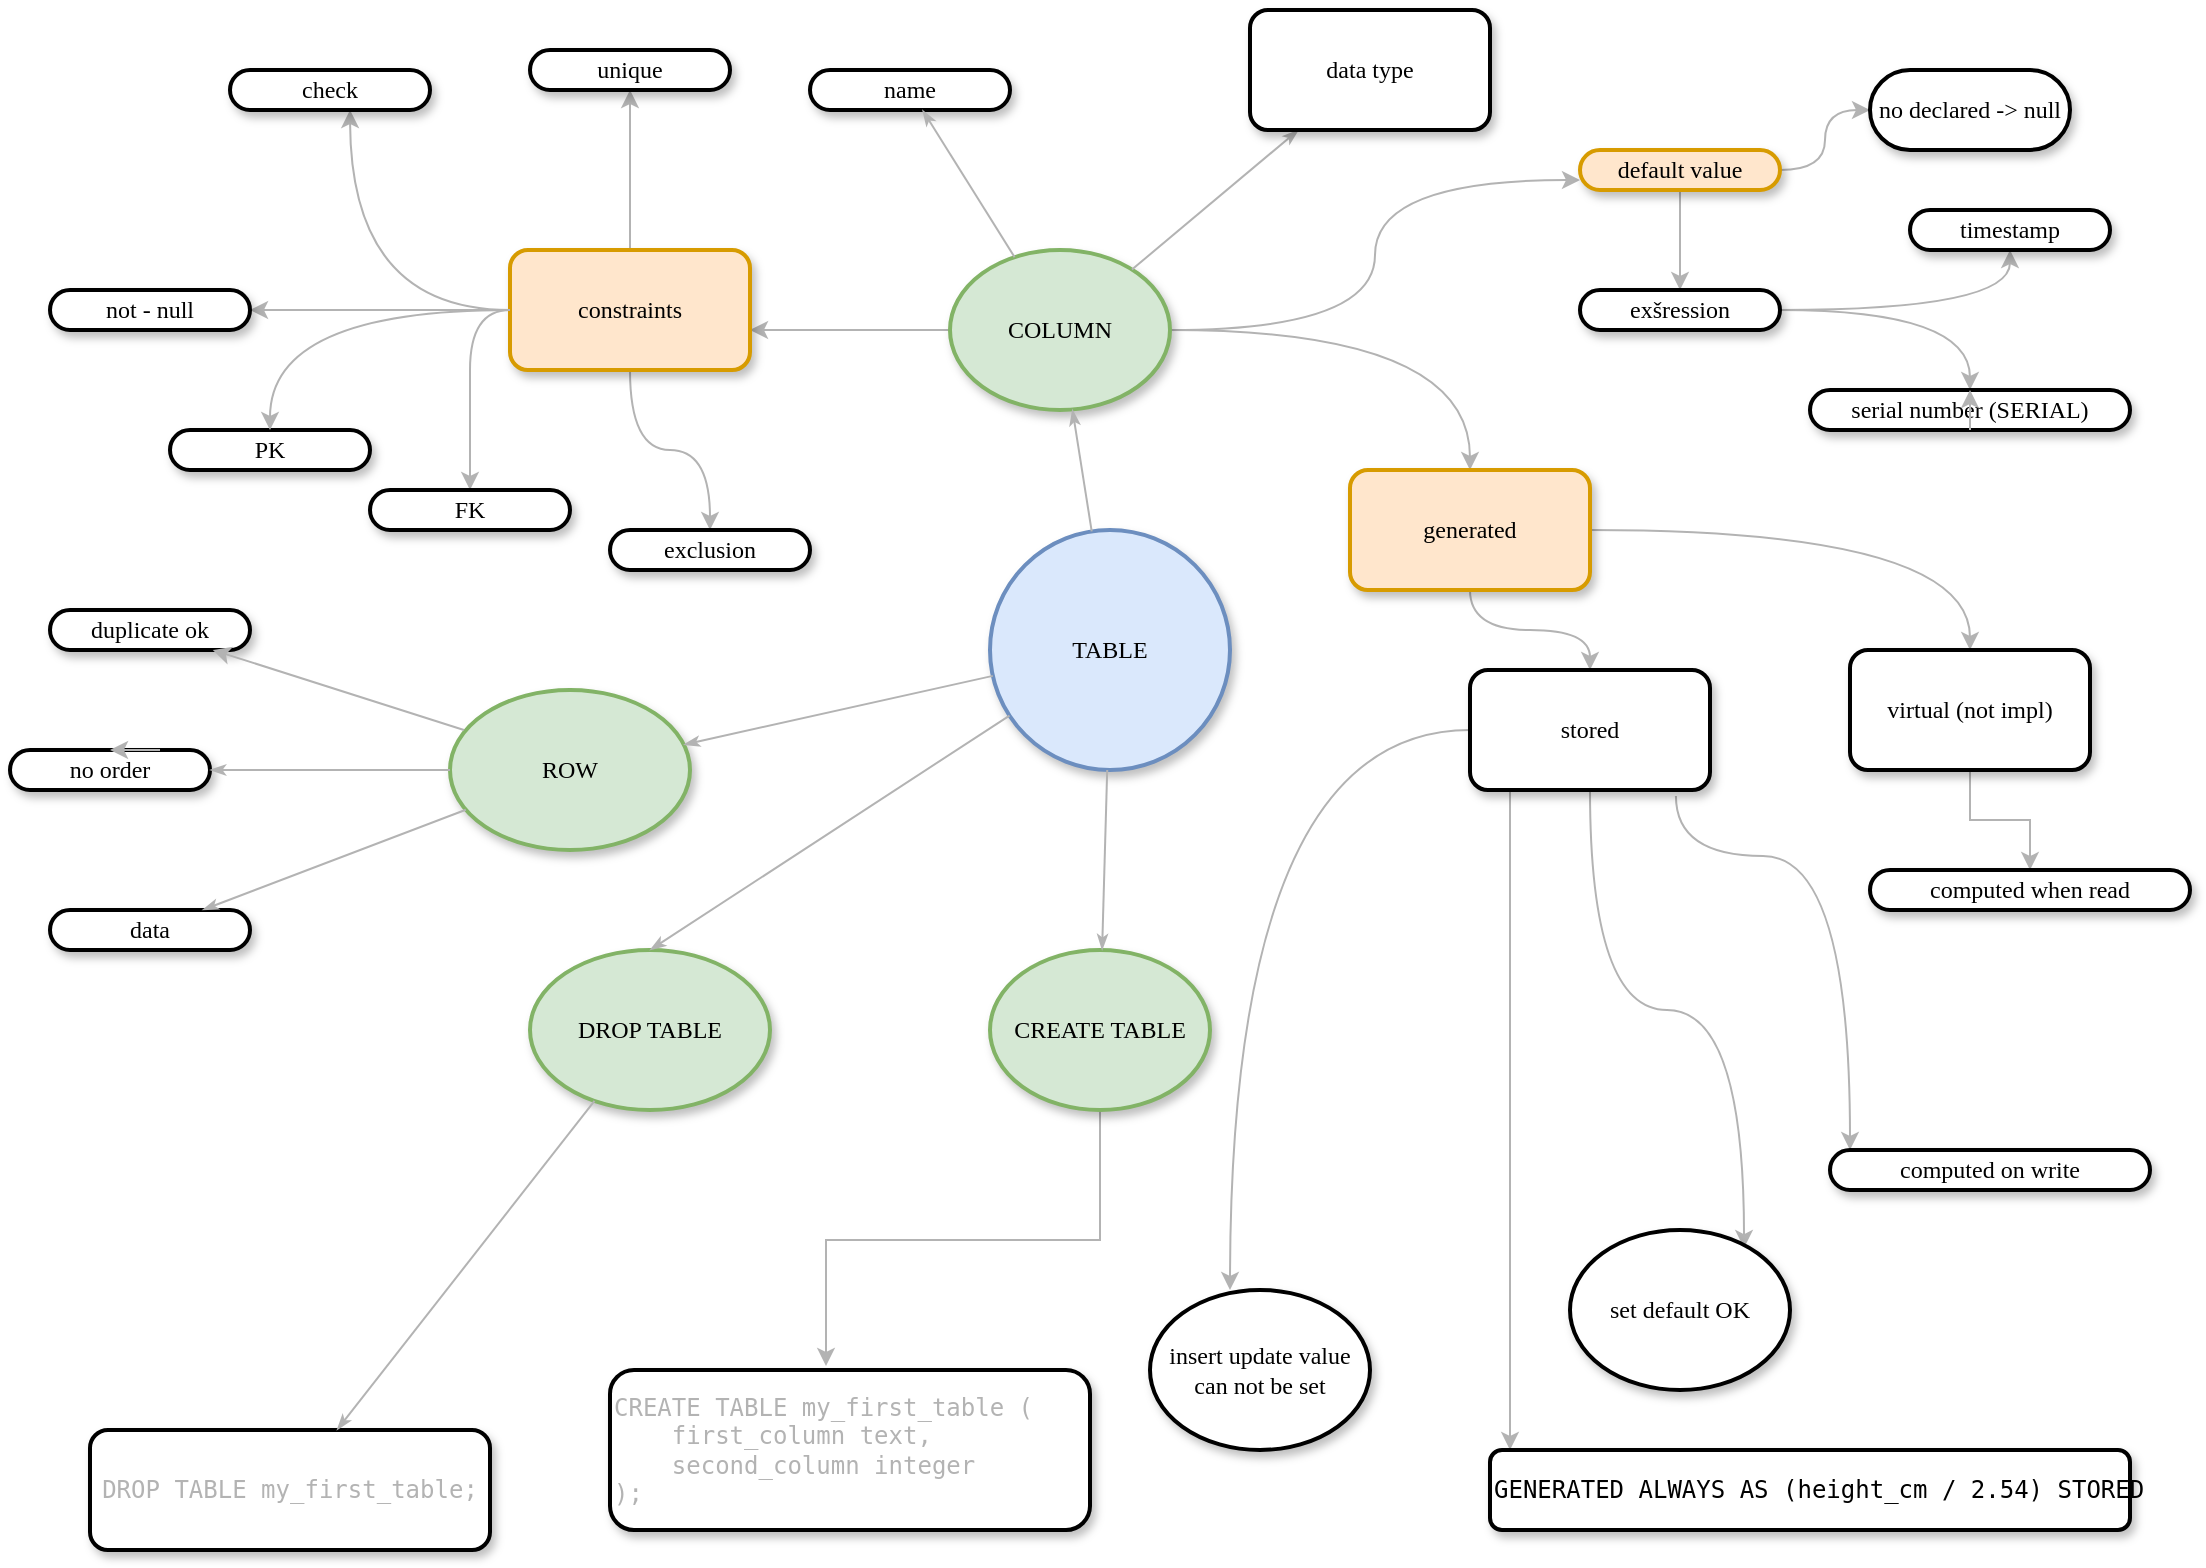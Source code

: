 <mxfile version="20.4.0" type="device"><diagram name="Page-1" id="ad52d381-51e7-2e0d-a935-2d0ddd2fd229"><mxGraphModel dx="3528" dy="2228" grid="1" gridSize="10" guides="1" tooltips="1" connect="1" arrows="1" fold="1" page="1" pageScale="1" pageWidth="1100" pageHeight="850" background="none" math="0" shadow="0"><root><mxCell id="0"/><mxCell id="1" parent="0"/><mxCell id="6MlzJtgjq8kAJEFCpn7V-14" style="edgeStyle=orthogonalEdgeStyle;orthogonalLoop=1;jettySize=auto;html=1;labelBackgroundColor=none;strokeColor=none;fontColor=none;jumpStyle=none;endArrow=classicThin;fontSize=12;fontFamily=Verdana;startArrow=none;startFill=0;startSize=5;endFill=1;endSize=5;strokeWidth=1;shadow=0;sketch=0;rounded=0;" edge="1" parent="1" source="2c924340bb9dbf6c-2" target="6MlzJtgjq8kAJEFCpn7V-13"><mxGeometry relative="1" as="geometry"><Array as="points"><mxPoint x="170" y="160"/></Array></mxGeometry></mxCell><mxCell id="2c924340bb9dbf6c-1" value="data" style="whiteSpace=wrap;html=1;rounded=1;shadow=1;comic=0;labelBackgroundColor=none;strokeWidth=2;fontFamily=Verdana;fontSize=12;align=center;arcSize=50;" parent="1" vertex="1"><mxGeometry x="20" y="450" width="100" height="20" as="geometry"/></mxCell><mxCell id="2c924340bb9dbf6c-2" value="ROW" style="ellipse;whiteSpace=wrap;html=1;rounded=1;shadow=1;comic=0;labelBackgroundColor=none;strokeWidth=2;fontFamily=Verdana;fontSize=12;align=center;fillColor=#d5e8d4;strokeColor=#82b366;" parent="1" vertex="1"><mxGeometry x="220" y="340" width="120" height="80" as="geometry"/></mxCell><mxCell id="6MlzJtgjq8kAJEFCpn7V-20" style="edgeStyle=orthogonalEdgeStyle;sketch=0;jumpStyle=none;orthogonalLoop=1;jettySize=auto;html=1;shadow=0;labelBackgroundColor=none;strokeColor=#B3B3B3;fontColor=#B3B3B3;curved=1;entryX=0;entryY=0.75;entryDx=0;entryDy=0;" edge="1" parent="1" source="2c924340bb9dbf6c-3" target="6MlzJtgjq8kAJEFCpn7V-19"><mxGeometry relative="1" as="geometry"><mxPoint x="780" y="80" as="targetPoint"/></mxGeometry></mxCell><mxCell id="6MlzJtgjq8kAJEFCpn7V-29" style="edgeStyle=orthogonalEdgeStyle;sketch=0;jumpStyle=none;orthogonalLoop=1;jettySize=auto;html=1;shadow=0;labelBackgroundColor=none;strokeColor=#B3B3B3;fontColor=#B3B3B3;curved=1;" edge="1" parent="1" source="2c924340bb9dbf6c-3" target="6MlzJtgjq8kAJEFCpn7V-30"><mxGeometry relative="1" as="geometry"><mxPoint x="705" y="280" as="targetPoint"/></mxGeometry></mxCell><mxCell id="6MlzJtgjq8kAJEFCpn7V-76" style="edgeStyle=orthogonalEdgeStyle;curved=1;sketch=0;jumpStyle=none;orthogonalLoop=1;jettySize=auto;html=1;shadow=0;labelBackgroundColor=none;strokeColor=#B3B3B3;fontColor=#B3B3B3;" edge="1" parent="1" source="2c924340bb9dbf6c-3"><mxGeometry relative="1" as="geometry"><mxPoint x="370" y="160" as="targetPoint"/></mxGeometry></mxCell><mxCell id="2c924340bb9dbf6c-3" value="COLUMN" style="ellipse;whiteSpace=wrap;html=1;rounded=1;shadow=1;comic=0;labelBackgroundColor=none;strokeWidth=2;fontFamily=Verdana;fontSize=12;align=center;fillColor=#d5e8d4;strokeColor=#82b366;" parent="1" vertex="1"><mxGeometry x="470" y="120" width="110" height="80" as="geometry"/></mxCell><mxCell id="2c924340bb9dbf6c-4" value="TABLE" style="ellipse;whiteSpace=wrap;html=1;rounded=1;shadow=1;comic=0;labelBackgroundColor=none;strokeWidth=2;fontFamily=Verdana;fontSize=12;align=center;fillColor=#dae8fc;strokeColor=#6c8ebf;" parent="1" vertex="1"><mxGeometry x="490" y="260" width="120" height="120" as="geometry"/></mxCell><mxCell id="6MlzJtgjq8kAJEFCpn7V-17" style="edgeStyle=orthogonalEdgeStyle;rounded=0;sketch=0;jumpStyle=none;orthogonalLoop=1;jettySize=auto;html=1;shadow=0;labelBackgroundColor=none;strokeColor=#B3B3B3;fontColor=#B3B3B3;entryX=0.45;entryY=-0.025;entryDx=0;entryDy=0;entryPerimeter=0;" edge="1" parent="1" source="2c924340bb9dbf6c-5" target="2c924340bb9dbf6c-51"><mxGeometry relative="1" as="geometry"><mxPoint x="835" y="670" as="targetPoint"/></mxGeometry></mxCell><mxCell id="2c924340bb9dbf6c-5" value="CREATE TABLE " style="ellipse;whiteSpace=wrap;html=1;rounded=1;shadow=1;comic=0;labelBackgroundColor=none;strokeWidth=2;fontFamily=Verdana;fontSize=12;align=center;fillColor=#d5e8d4;strokeColor=#82b366;" parent="1" vertex="1"><mxGeometry x="490" y="470" width="110" height="80" as="geometry"/></mxCell><mxCell id="2c924340bb9dbf6c-7" value="DROP TABLE" style="ellipse;whiteSpace=wrap;html=1;rounded=1;shadow=1;comic=0;labelBackgroundColor=none;strokeWidth=2;fontFamily=Verdana;fontSize=12;align=center;fillColor=#d5e8d4;strokeColor=#82b366;" parent="1" vertex="1"><mxGeometry x="260" y="470" width="120" height="80" as="geometry"/></mxCell><mxCell id="2c924340bb9dbf6c-10" value="no order" style="whiteSpace=wrap;html=1;rounded=1;shadow=1;comic=0;labelBackgroundColor=none;strokeWidth=2;fontFamily=Verdana;fontSize=12;align=center;arcSize=50;" parent="1" vertex="1"><mxGeometry y="370" width="100" height="20" as="geometry"/></mxCell><mxCell id="2c924340bb9dbf6c-11" value="name" style="whiteSpace=wrap;html=1;rounded=1;shadow=1;comic=0;labelBackgroundColor=none;strokeWidth=2;fontFamily=Verdana;fontSize=12;align=center;arcSize=50;" parent="1" vertex="1"><mxGeometry x="400" y="30" width="100" height="20" as="geometry"/></mxCell><mxCell id="2c924340bb9dbf6c-26" value="&lt;pre class=&quot;programlisting&quot;&gt;DROP TABLE my_first_table;&lt;/pre&gt;" style="rounded=1;whiteSpace=wrap;html=1;shadow=1;comic=0;labelBackgroundColor=none;strokeWidth=2;fontFamily=Verdana;fontSize=12;align=center;fontColor=#B3B3B3;" parent="1" vertex="1"><mxGeometry x="40" y="710" width="200" height="60" as="geometry"/></mxCell><mxCell id="2c924340bb9dbf6c-27" value="relation" style="edgeStyle=none;rounded=1;html=1;labelBackgroundColor=none;startArrow=none;startFill=0;startSize=5;endArrow=classicThin;endFill=1;endSize=5;jettySize=auto;orthogonalLoop=1;strokeColor=#B3B3B3;strokeWidth=1;fontFamily=Verdana;fontSize=12;fontColor=none;noLabel=1;" parent="1" source="2c924340bb9dbf6c-2" target="2c924340bb9dbf6c-10" edge="1"><mxGeometry relative="1" as="geometry"/></mxCell><mxCell id="2c924340bb9dbf6c-28" value="relation" style="edgeStyle=none;rounded=1;html=1;labelBackgroundColor=none;startArrow=none;startFill=0;startSize=5;endArrow=classicThin;endFill=1;endSize=5;jettySize=auto;orthogonalLoop=1;strokeColor=#B3B3B3;strokeWidth=1;fontFamily=Verdana;fontSize=12;fontColor=none;noLabel=1;" parent="1" source="2c924340bb9dbf6c-2" target="2c924340bb9dbf6c-1" edge="1"><mxGeometry relative="1" as="geometry"/></mxCell><mxCell id="2c924340bb9dbf6c-31" value="relation" style="edgeStyle=none;rounded=1;html=1;labelBackgroundColor=none;startArrow=none;startFill=0;startSize=5;endArrow=classicThin;endFill=1;endSize=5;jettySize=auto;orthogonalLoop=1;strokeColor=#B3B3B3;strokeWidth=1;fontFamily=Verdana;fontSize=12;fontColor=none;noLabel=1;" parent="1" source="2c924340bb9dbf6c-4" target="2c924340bb9dbf6c-2" edge="1"><mxGeometry relative="1" as="geometry"/></mxCell><mxCell id="2c924340bb9dbf6c-32" value="relation" style="edgeStyle=none;rounded=1;html=1;labelBackgroundColor=none;startArrow=none;startFill=0;startSize=5;endArrow=classicThin;endFill=1;endSize=5;jettySize=auto;orthogonalLoop=1;strokeColor=#B3B3B3;strokeWidth=1;fontFamily=Verdana;fontSize=12;fontColor=none;noLabel=1;" parent="1" source="2c924340bb9dbf6c-4" target="2c924340bb9dbf6c-3" edge="1"><mxGeometry relative="1" as="geometry"/></mxCell><mxCell id="2c924340bb9dbf6c-33" value="relation" style="edgeStyle=none;rounded=1;html=1;labelBackgroundColor=none;startArrow=none;startFill=0;startSize=5;endArrow=classicThin;endFill=1;endSize=5;jettySize=auto;orthogonalLoop=1;strokeColor=#B3B3B3;strokeWidth=1;fontFamily=Verdana;fontSize=12;fontColor=none;noLabel=1;" parent="1" source="2c924340bb9dbf6c-4" target="2c924340bb9dbf6c-5" edge="1"><mxGeometry relative="1" as="geometry"/></mxCell><mxCell id="2c924340bb9dbf6c-45" value="relation" style="edgeStyle=none;rounded=1;html=1;labelBackgroundColor=none;startArrow=none;startFill=0;startSize=5;endArrow=classicThin;endFill=1;endSize=5;jettySize=auto;orthogonalLoop=1;strokeColor=#B3B3B3;strokeWidth=1;fontFamily=Verdana;fontSize=12;fontColor=none;noLabel=1;" parent="1" source="2c924340bb9dbf6c-3" target="6MlzJtgjq8kAJEFCpn7V-2" edge="1"><mxGeometry relative="1" as="geometry"><mxPoint x="701" y="40" as="targetPoint"/></mxGeometry></mxCell><mxCell id="2c924340bb9dbf6c-46" value="relation" style="edgeStyle=none;rounded=1;html=1;labelBackgroundColor=none;startArrow=none;startFill=0;startSize=5;endArrow=classicThin;endFill=1;endSize=5;jettySize=auto;orthogonalLoop=1;strokeColor=#B3B3B3;strokeWidth=1;fontFamily=Verdana;fontSize=12;fontColor=none;noLabel=1;" parent="1" source="2c924340bb9dbf6c-3" target="2c924340bb9dbf6c-11" edge="1"><mxGeometry relative="1" as="geometry"/></mxCell><mxCell id="2c924340bb9dbf6c-47" value="relation" style="edgeStyle=none;rounded=1;html=1;labelBackgroundColor=none;startArrow=none;startFill=0;startSize=5;endArrow=classicThin;endFill=1;endSize=5;jettySize=auto;orthogonalLoop=1;strokeColor=#B3B3B3;strokeWidth=1;fontFamily=Verdana;fontSize=12;fontColor=none;noLabel=1;" parent="1" source="2c924340bb9dbf6c-7" target="2c924340bb9dbf6c-26" edge="1"><mxGeometry relative="1" as="geometry"/></mxCell><mxCell id="2c924340bb9dbf6c-51" value="&lt;pre class=&quot;programlisting&quot;&gt;CREATE TABLE my_first_table (&lt;br&gt;    first_column text,&lt;br&gt;    second_column integer&lt;br&gt;);&lt;/pre&gt;" style="rounded=1;whiteSpace=wrap;html=1;shadow=1;comic=0;labelBackgroundColor=none;strokeWidth=2;fontFamily=Verdana;fontSize=12;align=left;fontColor=#B3B3B3;" parent="1" vertex="1"><mxGeometry x="300" y="680" width="240" height="80" as="geometry"/></mxCell><mxCell id="2c924340bb9dbf6c-76" value="relation" style="edgeStyle=none;rounded=1;html=1;labelBackgroundColor=none;startArrow=none;startFill=0;startSize=5;endArrow=classicThin;endFill=1;endSize=5;jettySize=auto;orthogonalLoop=1;strokeColor=#B3B3B3;strokeWidth=1;fontFamily=Verdana;fontSize=12;entryX=0.5;entryY=0;entryDx=0;entryDy=0;fontColor=none;noLabel=1;" parent="1" source="2c924340bb9dbf6c-4" target="2c924340bb9dbf6c-7" edge="1"><mxGeometry relative="1" as="geometry"><mxPoint x="472.381" y="415" as="targetPoint"/></mxGeometry></mxCell><mxCell id="6MlzJtgjq8kAJEFCpn7V-2" value="data type" style="rounded=1;whiteSpace=wrap;html=1;shadow=1;comic=0;labelBackgroundColor=none;strokeWidth=2;fontFamily=Verdana;fontSize=12;align=center;" vertex="1" parent="1"><mxGeometry x="620" width="120" height="60" as="geometry"/></mxCell><mxCell id="6MlzJtgjq8kAJEFCpn7V-13" value="duplicate ok" style="whiteSpace=wrap;html=1;rounded=1;shadow=1;comic=0;labelBackgroundColor=none;strokeWidth=2;fontFamily=Verdana;fontSize=12;align=center;arcSize=50;" vertex="1" parent="1"><mxGeometry x="20" y="300" width="100" height="20" as="geometry"/></mxCell><mxCell id="6MlzJtgjq8kAJEFCpn7V-15" value="" style="endArrow=classic;html=1;rounded=0;shadow=0;labelBackgroundColor=none;sketch=0;strokeColor=#B3B3B3;fontColor=none;jumpStyle=none;exitX=0.058;exitY=0.25;exitDx=0;exitDy=0;exitPerimeter=0;" edge="1" parent="1" source="2c924340bb9dbf6c-2" target="6MlzJtgjq8kAJEFCpn7V-13"><mxGeometry width="50" height="50" relative="1" as="geometry"><mxPoint x="200" y="140" as="sourcePoint"/><mxPoint x="250" y="90" as="targetPoint"/></mxGeometry></mxCell><mxCell id="6MlzJtgjq8kAJEFCpn7V-22" value="" style="edgeStyle=orthogonalEdgeStyle;sketch=0;jumpStyle=none;orthogonalLoop=1;jettySize=auto;html=1;shadow=0;labelBackgroundColor=none;strokeColor=#B3B3B3;fontColor=#B3B3B3;curved=1;" edge="1" parent="1" source="6MlzJtgjq8kAJEFCpn7V-19" target="6MlzJtgjq8kAJEFCpn7V-21"><mxGeometry relative="1" as="geometry"/></mxCell><mxCell id="6MlzJtgjq8kAJEFCpn7V-24" value="" style="edgeStyle=orthogonalEdgeStyle;rounded=0;sketch=0;jumpStyle=none;orthogonalLoop=1;jettySize=auto;html=1;shadow=0;labelBackgroundColor=none;strokeColor=#B3B3B3;fontColor=#B3B3B3;" edge="1" parent="1" source="6MlzJtgjq8kAJEFCpn7V-19" target="6MlzJtgjq8kAJEFCpn7V-23"><mxGeometry relative="1" as="geometry"/></mxCell><mxCell id="6MlzJtgjq8kAJEFCpn7V-19" value="default value" style="whiteSpace=wrap;html=1;rounded=1;shadow=1;comic=0;labelBackgroundColor=none;strokeWidth=2;fontFamily=Verdana;fontSize=12;align=center;arcSize=50;fillColor=#ffe6cc;strokeColor=#d79b00;" vertex="1" parent="1"><mxGeometry x="785" y="70" width="100" height="20" as="geometry"/></mxCell><mxCell id="6MlzJtgjq8kAJEFCpn7V-21" value="no declared -&amp;gt; null" style="whiteSpace=wrap;html=1;rounded=1;shadow=1;comic=0;labelBackgroundColor=none;strokeWidth=2;fontFamily=Verdana;fontSize=12;align=center;arcSize=50;" vertex="1" parent="1"><mxGeometry x="930" y="30" width="100" height="40" as="geometry"/></mxCell><mxCell id="6MlzJtgjq8kAJEFCpn7V-26" value="" style="edgeStyle=orthogonalEdgeStyle;sketch=0;jumpStyle=none;orthogonalLoop=1;jettySize=auto;html=1;shadow=0;labelBackgroundColor=none;strokeColor=#B3B3B3;fontColor=#B3B3B3;curved=1;" edge="1" parent="1" source="6MlzJtgjq8kAJEFCpn7V-23" target="6MlzJtgjq8kAJEFCpn7V-25"><mxGeometry relative="1" as="geometry"/></mxCell><mxCell id="6MlzJtgjq8kAJEFCpn7V-28" value="" style="edgeStyle=orthogonalEdgeStyle;sketch=0;jumpStyle=none;orthogonalLoop=1;jettySize=auto;html=1;shadow=0;labelBackgroundColor=none;strokeColor=#B3B3B3;fontColor=#B3B3B3;curved=1;" edge="1" parent="1" source="6MlzJtgjq8kAJEFCpn7V-23" target="6MlzJtgjq8kAJEFCpn7V-27"><mxGeometry relative="1" as="geometry"/></mxCell><mxCell id="6MlzJtgjq8kAJEFCpn7V-23" value="&lt;div&gt;exšression&lt;/div&gt;" style="whiteSpace=wrap;html=1;rounded=1;shadow=1;comic=0;labelBackgroundColor=none;strokeWidth=2;fontFamily=Verdana;fontSize=12;align=center;arcSize=50;" vertex="1" parent="1"><mxGeometry x="785" y="140" width="100" height="20" as="geometry"/></mxCell><mxCell id="6MlzJtgjq8kAJEFCpn7V-25" value="timestamp" style="whiteSpace=wrap;html=1;rounded=1;shadow=1;comic=0;labelBackgroundColor=none;strokeWidth=2;fontFamily=Verdana;fontSize=12;align=center;arcSize=50;" vertex="1" parent="1"><mxGeometry x="950" y="100" width="100" height="20" as="geometry"/></mxCell><mxCell id="6MlzJtgjq8kAJEFCpn7V-27" value="serial number (SERIAL)" style="whiteSpace=wrap;html=1;rounded=1;shadow=1;comic=0;labelBackgroundColor=none;strokeWidth=2;fontFamily=Verdana;fontSize=12;align=center;arcSize=50;" vertex="1" parent="1"><mxGeometry x="900" y="190" width="160" height="20" as="geometry"/></mxCell><mxCell id="6MlzJtgjq8kAJEFCpn7V-32" value="" style="edgeStyle=orthogonalEdgeStyle;sketch=0;jumpStyle=none;orthogonalLoop=1;jettySize=auto;html=1;shadow=0;labelBackgroundColor=none;strokeColor=#B3B3B3;fontColor=#B3B3B3;curved=1;" edge="1" parent="1" source="6MlzJtgjq8kAJEFCpn7V-30" target="6MlzJtgjq8kAJEFCpn7V-31"><mxGeometry relative="1" as="geometry"/></mxCell><mxCell id="6MlzJtgjq8kAJEFCpn7V-36" value="" style="edgeStyle=orthogonalEdgeStyle;sketch=0;jumpStyle=none;orthogonalLoop=1;jettySize=auto;html=1;shadow=0;labelBackgroundColor=none;strokeColor=#B3B3B3;fontColor=#B3B3B3;curved=1;" edge="1" parent="1" source="6MlzJtgjq8kAJEFCpn7V-30" target="6MlzJtgjq8kAJEFCpn7V-35"><mxGeometry relative="1" as="geometry"/></mxCell><mxCell id="6MlzJtgjq8kAJEFCpn7V-30" value="generated " style="rounded=1;whiteSpace=wrap;html=1;shadow=1;comic=0;labelBackgroundColor=none;strokeWidth=2;fontFamily=Verdana;fontSize=12;align=center;fillColor=#ffe6cc;strokeColor=#d79b00;" vertex="1" parent="1"><mxGeometry x="670" y="230" width="120" height="60" as="geometry"/></mxCell><mxCell id="6MlzJtgjq8kAJEFCpn7V-43" value="" style="edgeStyle=orthogonalEdgeStyle;rounded=0;sketch=0;jumpStyle=none;orthogonalLoop=1;jettySize=auto;html=1;shadow=0;labelBackgroundColor=none;strokeColor=#B3B3B3;fontColor=#B3B3B3;entryX=0.5;entryY=0;entryDx=0;entryDy=0;" edge="1" parent="1" source="6MlzJtgjq8kAJEFCpn7V-31" target="6MlzJtgjq8kAJEFCpn7V-41"><mxGeometry relative="1" as="geometry"><mxPoint x="1040" y="360" as="targetPoint"/></mxGeometry></mxCell><mxCell id="6MlzJtgjq8kAJEFCpn7V-53" style="edgeStyle=orthogonalEdgeStyle;sketch=0;jumpStyle=none;orthogonalLoop=1;jettySize=auto;html=1;shadow=0;labelBackgroundColor=none;strokeColor=#B3B3B3;fontColor=#B3B3B3;curved=1;startArrow=none;exitX=0.858;exitY=1.05;exitDx=0;exitDy=0;exitPerimeter=0;" edge="1" parent="1" source="6MlzJtgjq8kAJEFCpn7V-35" target="6MlzJtgjq8kAJEFCpn7V-49"><mxGeometry relative="1" as="geometry"><mxPoint x="910" y="490" as="targetPoint"/><Array as="points"><mxPoint x="920" y="423"/></Array></mxGeometry></mxCell><mxCell id="6MlzJtgjq8kAJEFCpn7V-55" value="" style="edgeStyle=orthogonalEdgeStyle;rounded=0;sketch=0;jumpStyle=none;orthogonalLoop=1;jettySize=auto;html=1;shadow=0;labelBackgroundColor=none;strokeColor=#B3B3B3;fontColor=#B3B3B3;" edge="1" parent="1" source="6MlzJtgjq8kAJEFCpn7V-35" target="6MlzJtgjq8kAJEFCpn7V-54"><mxGeometry relative="1" as="geometry"><Array as="points"><mxPoint x="750" y="620"/><mxPoint x="750" y="620"/></Array></mxGeometry></mxCell><mxCell id="6MlzJtgjq8kAJEFCpn7V-56" style="edgeStyle=orthogonalEdgeStyle;sketch=0;jumpStyle=none;orthogonalLoop=1;jettySize=auto;html=1;shadow=0;labelBackgroundColor=none;strokeColor=#B3B3B3;fontColor=#B3B3B3;curved=1;" edge="1" parent="1" source="6MlzJtgjq8kAJEFCpn7V-35"><mxGeometry relative="1" as="geometry"><mxPoint x="610" y="640" as="targetPoint"/></mxGeometry></mxCell><mxCell id="6MlzJtgjq8kAJEFCpn7V-59" style="edgeStyle=orthogonalEdgeStyle;curved=1;sketch=0;jumpStyle=none;orthogonalLoop=1;jettySize=auto;html=1;shadow=0;labelBackgroundColor=none;strokeColor=#B3B3B3;fontColor=#B3B3B3;entryX=0.791;entryY=0.113;entryDx=0;entryDy=0;entryPerimeter=0;" edge="1" parent="1" source="6MlzJtgjq8kAJEFCpn7V-35" target="6MlzJtgjq8kAJEFCpn7V-60"><mxGeometry relative="1" as="geometry"><mxPoint x="1050" y="710" as="targetPoint"/></mxGeometry></mxCell><mxCell id="6MlzJtgjq8kAJEFCpn7V-35" value="stored" style="rounded=1;whiteSpace=wrap;html=1;shadow=1;comic=0;labelBackgroundColor=none;strokeWidth=2;fontFamily=Verdana;fontSize=12;align=center;" vertex="1" parent="1"><mxGeometry x="730" y="330" width="120" height="60" as="geometry"/></mxCell><mxCell id="6MlzJtgjq8kAJEFCpn7V-41" value="computed when read" style="whiteSpace=wrap;html=1;rounded=1;shadow=1;comic=0;labelBackgroundColor=none;strokeWidth=2;fontFamily=Verdana;fontSize=12;align=center;arcSize=50;" vertex="1" parent="1"><mxGeometry x="930" y="430" width="160" height="20" as="geometry"/></mxCell><mxCell id="6MlzJtgjq8kAJEFCpn7V-49" value="computed on write" style="whiteSpace=wrap;html=1;rounded=1;shadow=1;comic=0;labelBackgroundColor=none;strokeWidth=2;fontFamily=Verdana;fontSize=12;align=center;arcSize=50;" vertex="1" parent="1"><mxGeometry x="910" y="570" width="160" height="20" as="geometry"/></mxCell><mxCell id="6MlzJtgjq8kAJEFCpn7V-54" value="&lt;div align=&quot;left&quot;&gt;&lt;pre class=&quot;programlisting&quot;&gt;&lt;span class=&quot;emphasis&quot;&gt;GENERATED ALWAYS AS (height_cm / 2.54) STORED&lt;/span&gt;&lt;/pre&gt;&lt;/div&gt;" style="rounded=1;whiteSpace=wrap;html=1;fontFamily=Verdana;shadow=1;comic=0;labelBackgroundColor=none;strokeWidth=2;align=left;" vertex="1" parent="1"><mxGeometry x="740" y="720" width="320" height="40" as="geometry"/></mxCell><mxCell id="6MlzJtgjq8kAJEFCpn7V-58" value="insert update value can not be set" style="ellipse;whiteSpace=wrap;html=1;rounded=1;shadow=1;comic=0;labelBackgroundColor=none;strokeWidth=2;fontFamily=Verdana;fontSize=12;align=center;" vertex="1" parent="1"><mxGeometry x="570" y="640" width="110" height="80" as="geometry"/></mxCell><mxCell id="6MlzJtgjq8kAJEFCpn7V-60" value="set default OK" style="ellipse;whiteSpace=wrap;html=1;rounded=1;shadow=1;comic=0;labelBackgroundColor=none;strokeWidth=2;fontFamily=Verdana;fontSize=12;align=center;" vertex="1" parent="1"><mxGeometry x="780" y="610" width="110" height="80" as="geometry"/></mxCell><mxCell id="6MlzJtgjq8kAJEFCpn7V-31" value="&lt;div&gt;virtual (not impl)&lt;/div&gt;" style="rounded=1;whiteSpace=wrap;html=1;shadow=1;comic=0;labelBackgroundColor=none;strokeWidth=2;fontFamily=Verdana;fontSize=12;align=center;" vertex="1" parent="1"><mxGeometry x="920" y="320" width="120" height="60" as="geometry"/></mxCell><mxCell id="6MlzJtgjq8kAJEFCpn7V-78" value="" style="edgeStyle=orthogonalEdgeStyle;curved=1;sketch=0;jumpStyle=none;orthogonalLoop=1;jettySize=auto;html=1;shadow=0;labelBackgroundColor=none;strokeColor=#B3B3B3;fontColor=#B3B3B3;entryX=0.5;entryY=1;entryDx=0;entryDy=0;" edge="1" parent="1" source="6MlzJtgjq8kAJEFCpn7V-64"><mxGeometry relative="1" as="geometry"><mxPoint x="170.0" y="50" as="targetPoint"/></mxGeometry></mxCell><mxCell id="6MlzJtgjq8kAJEFCpn7V-81" style="edgeStyle=orthogonalEdgeStyle;curved=1;sketch=0;jumpStyle=none;orthogonalLoop=1;jettySize=auto;html=1;entryX=1;entryY=0.5;entryDx=0;entryDy=0;shadow=0;labelBackgroundColor=none;strokeColor=#B3B3B3;fontColor=#B3B3B3;" edge="1" parent="1" source="6MlzJtgjq8kAJEFCpn7V-64" target="6MlzJtgjq8kAJEFCpn7V-80"><mxGeometry relative="1" as="geometry"/></mxCell><mxCell id="6MlzJtgjq8kAJEFCpn7V-83" value="" style="edgeStyle=orthogonalEdgeStyle;curved=1;sketch=0;jumpStyle=none;orthogonalLoop=1;jettySize=auto;html=1;shadow=0;labelBackgroundColor=none;strokeColor=#B3B3B3;fontColor=#B3B3B3;" edge="1" parent="1" source="6MlzJtgjq8kAJEFCpn7V-64"><mxGeometry relative="1" as="geometry"><mxPoint x="310" y="40" as="targetPoint"/></mxGeometry></mxCell><mxCell id="6MlzJtgjq8kAJEFCpn7V-90" style="edgeStyle=orthogonalEdgeStyle;curved=1;sketch=0;jumpStyle=none;orthogonalLoop=1;jettySize=auto;html=1;shadow=0;labelBackgroundColor=none;strokeColor=#B3B3B3;fontColor=#B3B3B3;" edge="1" parent="1" source="6MlzJtgjq8kAJEFCpn7V-64"><mxGeometry relative="1" as="geometry"><mxPoint x="230" y="240" as="targetPoint"/></mxGeometry></mxCell><mxCell id="6MlzJtgjq8kAJEFCpn7V-95" style="edgeStyle=orthogonalEdgeStyle;curved=1;sketch=0;jumpStyle=none;orthogonalLoop=1;jettySize=auto;html=1;shadow=0;labelBackgroundColor=none;strokeColor=#B3B3B3;fontColor=#B3B3B3;entryX=0.5;entryY=0;entryDx=0;entryDy=0;" edge="1" parent="1" source="6MlzJtgjq8kAJEFCpn7V-64" target="6MlzJtgjq8kAJEFCpn7V-96"><mxGeometry relative="1" as="geometry"><mxPoint x="310" y="270" as="targetPoint"/></mxGeometry></mxCell><mxCell id="6MlzJtgjq8kAJEFCpn7V-64" value="&lt;div&gt;constraints&lt;/div&gt;" style="rounded=1;whiteSpace=wrap;html=1;shadow=1;comic=0;labelBackgroundColor=none;strokeWidth=2;fontFamily=Verdana;fontSize=12;align=center;fillColor=#ffe6cc;strokeColor=#d79b00;" vertex="1" parent="1"><mxGeometry x="250" y="120" width="120" height="60" as="geometry"/></mxCell><mxCell id="6MlzJtgjq8kAJEFCpn7V-66" style="edgeStyle=orthogonalEdgeStyle;curved=1;sketch=0;jumpStyle=none;orthogonalLoop=1;jettySize=auto;html=1;exitX=0.75;exitY=0;exitDx=0;exitDy=0;entryX=0.5;entryY=0;entryDx=0;entryDy=0;shadow=0;labelBackgroundColor=none;strokeColor=#B3B3B3;fontColor=#B3B3B3;" edge="1" parent="1" source="2c924340bb9dbf6c-10" target="2c924340bb9dbf6c-10"><mxGeometry relative="1" as="geometry"/></mxCell><mxCell id="6MlzJtgjq8kAJEFCpn7V-71" style="edgeStyle=orthogonalEdgeStyle;curved=1;sketch=0;jumpStyle=none;orthogonalLoop=1;jettySize=auto;html=1;exitX=0.5;exitY=1;exitDx=0;exitDy=0;entryX=0.5;entryY=0;entryDx=0;entryDy=0;shadow=0;labelBackgroundColor=none;strokeColor=#B3B3B3;fontColor=#B3B3B3;" edge="1" parent="1" source="6MlzJtgjq8kAJEFCpn7V-27" target="6MlzJtgjq8kAJEFCpn7V-27"><mxGeometry relative="1" as="geometry"/></mxCell><mxCell id="6MlzJtgjq8kAJEFCpn7V-80" value="not - null" style="whiteSpace=wrap;html=1;rounded=1;shadow=1;comic=0;labelBackgroundColor=none;strokeWidth=2;fontFamily=Verdana;fontSize=12;align=center;arcSize=50;" vertex="1" parent="1"><mxGeometry x="20" y="140" width="100" height="20" as="geometry"/></mxCell><mxCell id="6MlzJtgjq8kAJEFCpn7V-84" value="&lt;div&gt;unique&lt;/div&gt;" style="whiteSpace=wrap;html=1;rounded=1;shadow=1;comic=0;labelBackgroundColor=none;strokeWidth=2;fontFamily=Verdana;fontSize=12;align=center;arcSize=50;" vertex="1" parent="1"><mxGeometry x="260" y="20" width="100" height="20" as="geometry"/></mxCell><mxCell id="6MlzJtgjq8kAJEFCpn7V-91" value="PK" style="whiteSpace=wrap;html=1;rounded=1;shadow=1;comic=0;labelBackgroundColor=none;strokeWidth=2;fontFamily=Verdana;fontSize=12;align=center;arcSize=50;" vertex="1" parent="1"><mxGeometry x="80" y="210" width="100" height="20" as="geometry"/></mxCell><mxCell id="6MlzJtgjq8kAJEFCpn7V-92" value="FK" style="whiteSpace=wrap;html=1;rounded=1;shadow=1;comic=0;labelBackgroundColor=none;strokeWidth=2;fontFamily=Verdana;fontSize=12;align=center;arcSize=50;" vertex="1" parent="1"><mxGeometry x="180" y="240" width="100" height="20" as="geometry"/></mxCell><mxCell id="6MlzJtgjq8kAJEFCpn7V-93" value="check" style="whiteSpace=wrap;html=1;rounded=1;shadow=1;comic=0;labelBackgroundColor=none;strokeWidth=2;fontFamily=Verdana;fontSize=12;align=center;arcSize=50;" vertex="1" parent="1"><mxGeometry x="110" y="30" width="100" height="20" as="geometry"/></mxCell><mxCell id="6MlzJtgjq8kAJEFCpn7V-94" style="edgeStyle=orthogonalEdgeStyle;curved=1;sketch=0;jumpStyle=none;orthogonalLoop=1;jettySize=auto;html=1;shadow=0;labelBackgroundColor=none;strokeColor=#B3B3B3;fontColor=#B3B3B3;exitX=0;exitY=0.5;exitDx=0;exitDy=0;" edge="1" parent="1" source="6MlzJtgjq8kAJEFCpn7V-64" target="6MlzJtgjq8kAJEFCpn7V-91"><mxGeometry relative="1" as="geometry"><mxPoint x="260" y="160" as="sourcePoint"/><mxPoint x="130.0" y="160" as="targetPoint"/></mxGeometry></mxCell><mxCell id="6MlzJtgjq8kAJEFCpn7V-96" value="&lt;div&gt;exclusion&lt;/div&gt;" style="whiteSpace=wrap;html=1;rounded=1;shadow=1;comic=0;labelBackgroundColor=none;strokeWidth=2;fontFamily=Verdana;fontSize=12;align=center;arcSize=50;" vertex="1" parent="1"><mxGeometry x="300" y="260" width="100" height="20" as="geometry"/></mxCell></root></mxGraphModel></diagram></mxfile>